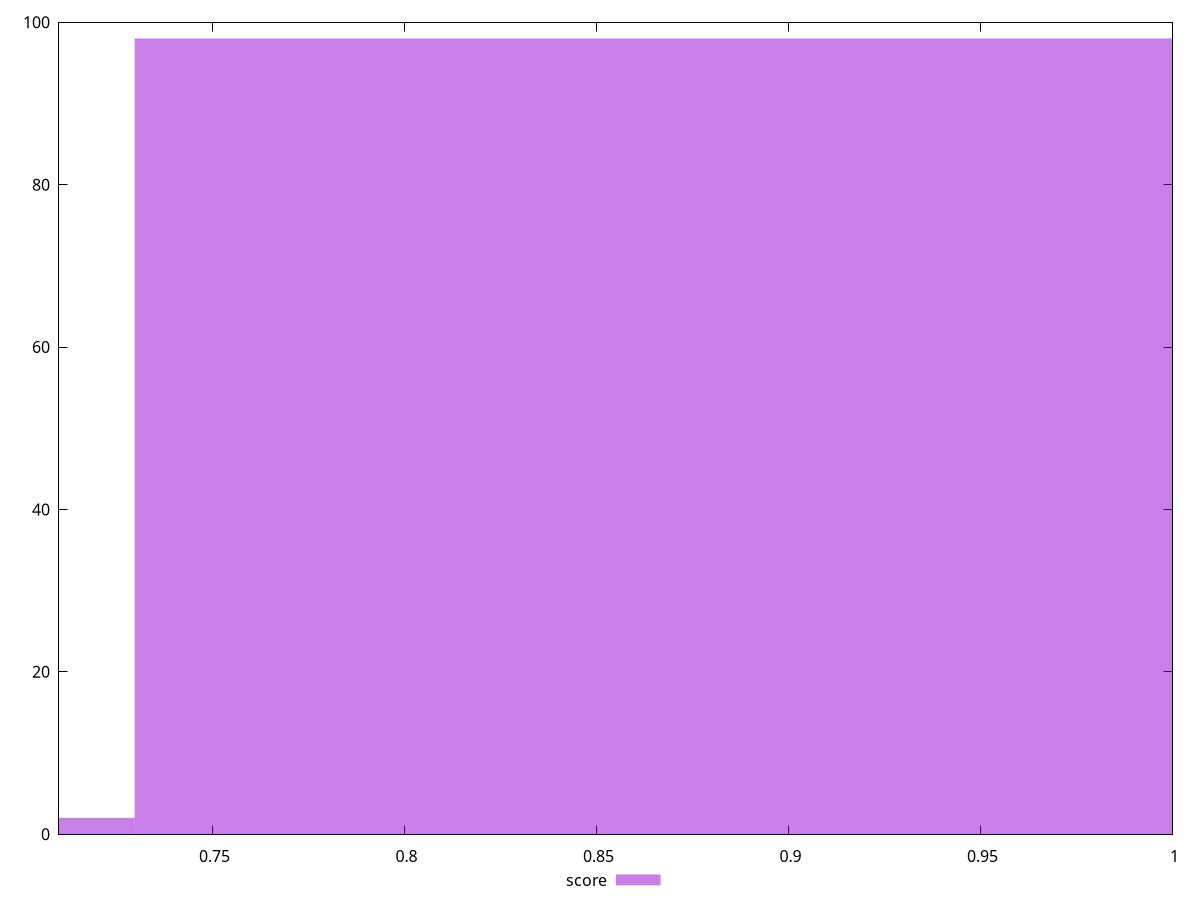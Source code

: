 reset

$score <<EOF
0.875638674247403 98
0.5837591161649354 2
EOF

set key outside below
set boxwidth 0.2918795580824677
set xrange [0.71:1]
set yrange [0:100]
set trange [0:100]
set style fill transparent solid 0.5 noborder
set terminal svg size 640, 490 enhanced background rgb 'white'
set output "reports/report_00028_2021-02-24T12-49-42.674Z/uses-rel-preconnect/samples/card/score/histogram.svg"

plot $score title "score" with boxes

reset
